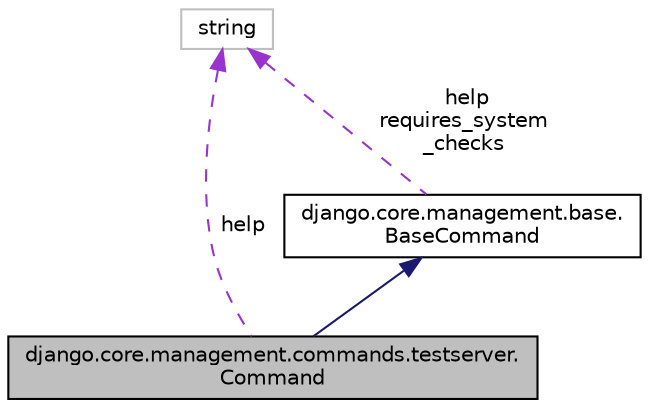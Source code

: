 digraph "django.core.management.commands.testserver.Command"
{
 // LATEX_PDF_SIZE
  edge [fontname="Helvetica",fontsize="10",labelfontname="Helvetica",labelfontsize="10"];
  node [fontname="Helvetica",fontsize="10",shape=record];
  Node1 [label="django.core.management.commands.testserver.\lCommand",height=0.2,width=0.4,color="black", fillcolor="grey75", style="filled", fontcolor="black",tooltip=" "];
  Node2 -> Node1 [dir="back",color="midnightblue",fontsize="10",style="solid"];
  Node2 [label="django.core.management.base.\lBaseCommand",height=0.2,width=0.4,color="black", fillcolor="white", style="filled",URL="$classdjango_1_1core_1_1management_1_1base_1_1_base_command.html",tooltip=" "];
  Node3 -> Node2 [dir="back",color="darkorchid3",fontsize="10",style="dashed",label=" help\nrequires_system\l_checks" ];
  Node3 [label="string",height=0.2,width=0.4,color="grey75", fillcolor="white", style="filled",tooltip=" "];
  Node3 -> Node1 [dir="back",color="darkorchid3",fontsize="10",style="dashed",label=" help" ];
}
